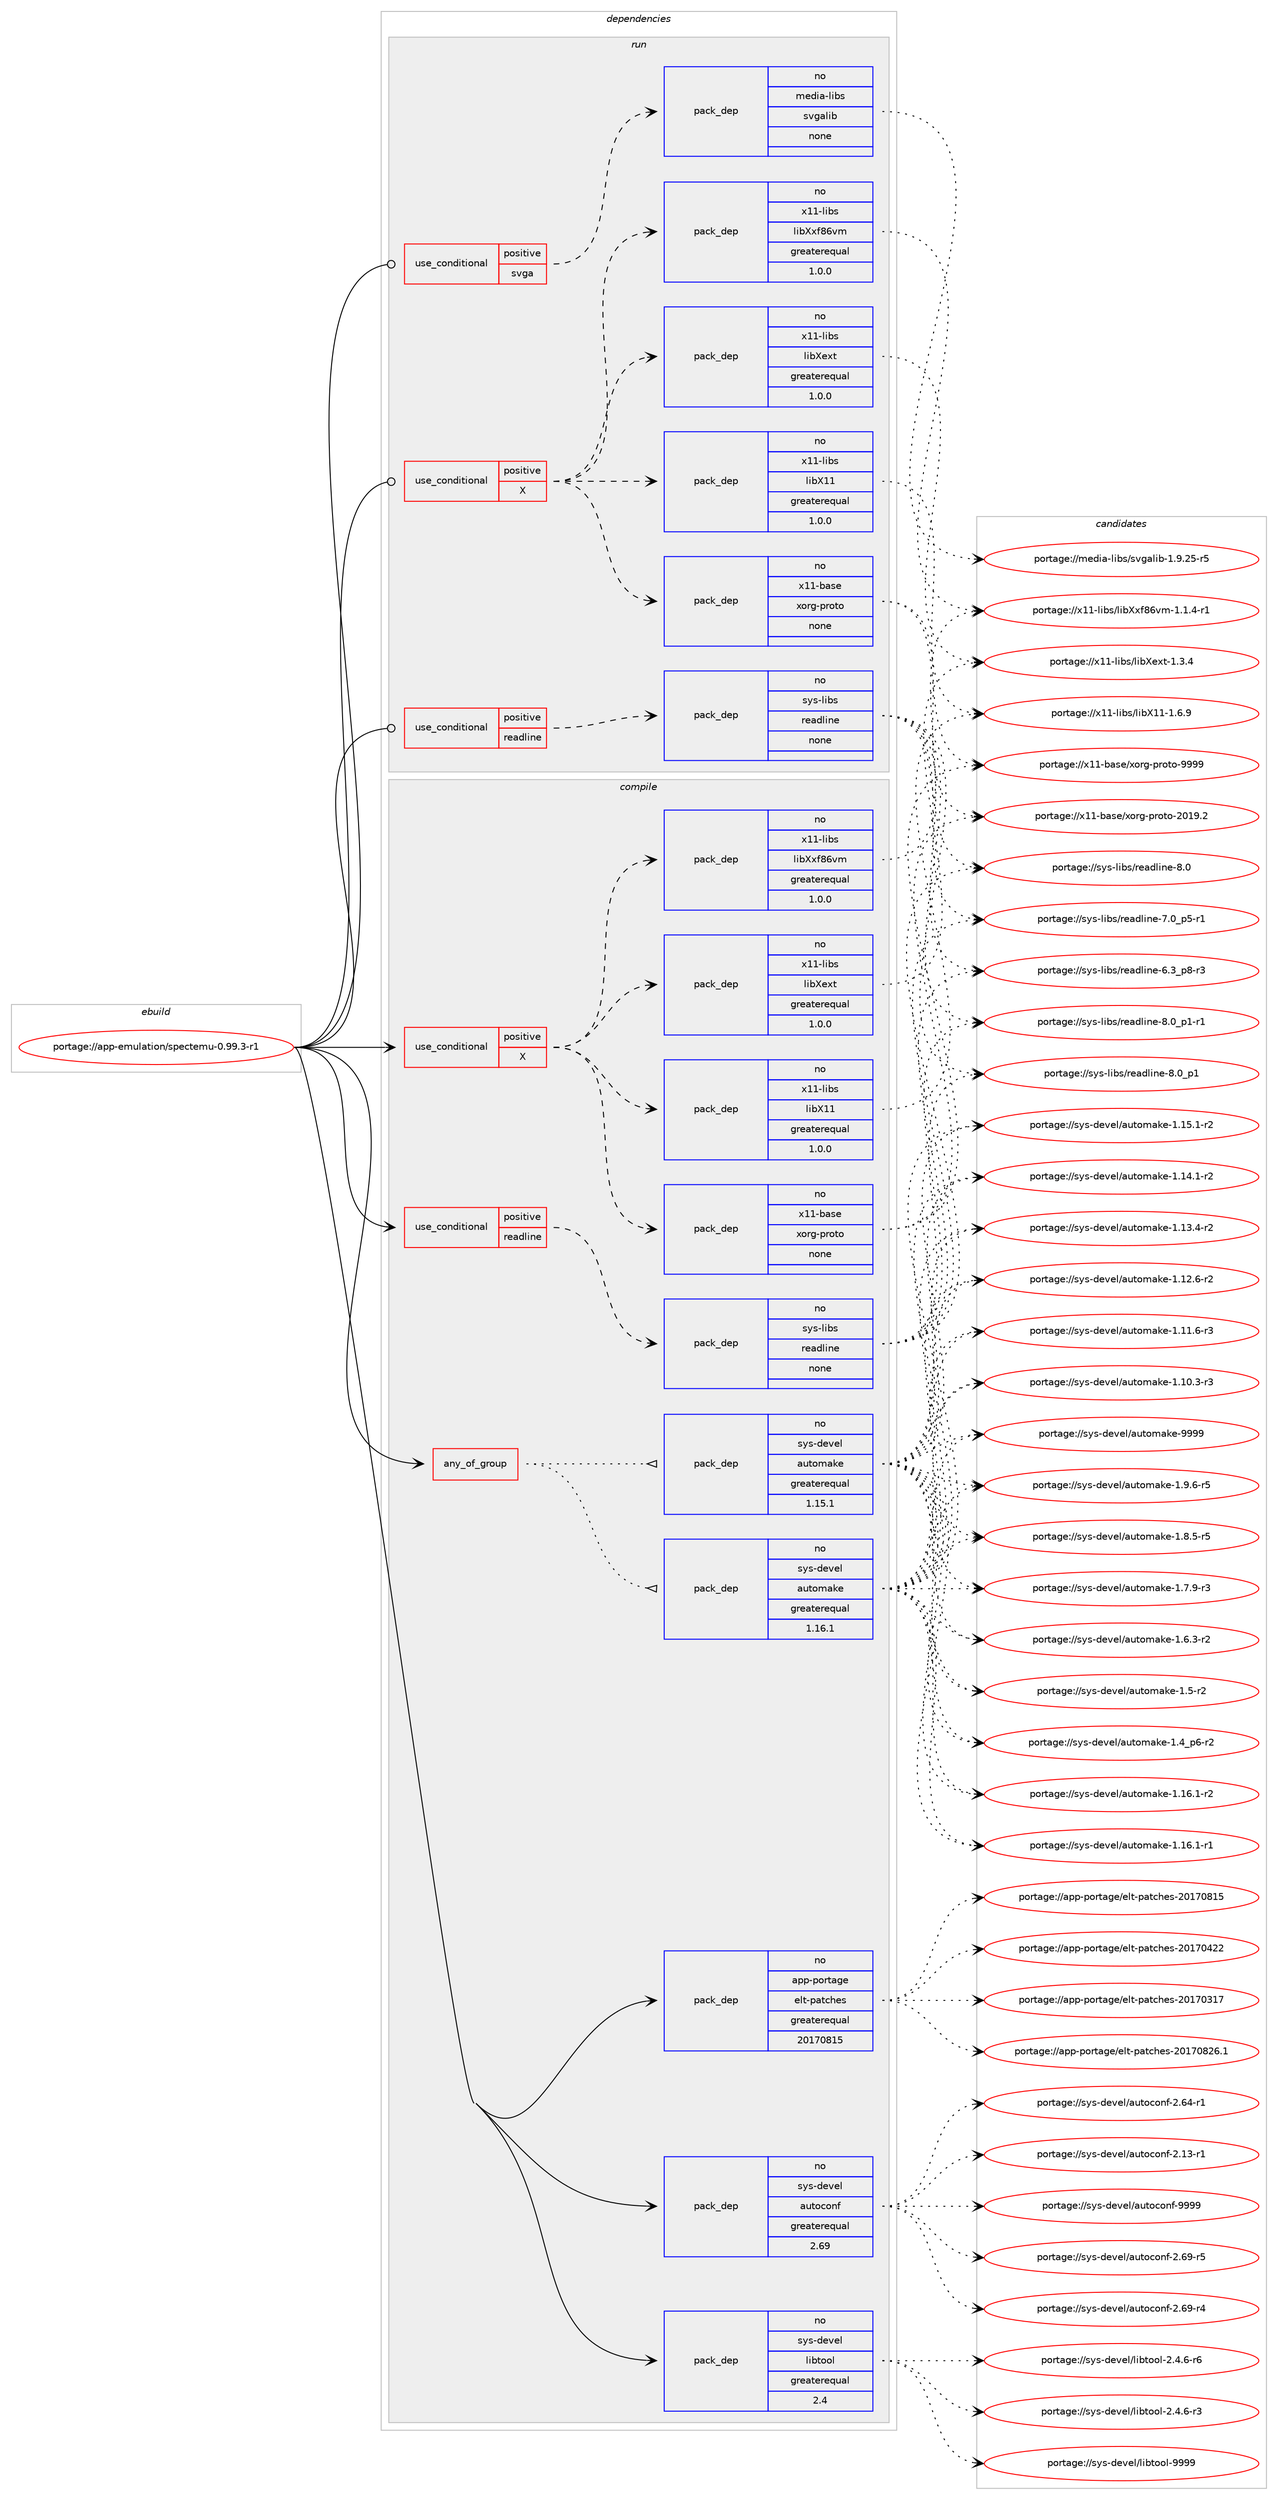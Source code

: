 digraph prolog {

# *************
# Graph options
# *************

newrank=true;
concentrate=true;
compound=true;
graph [rankdir=LR,fontname=Helvetica,fontsize=10,ranksep=1.5];#, ranksep=2.5, nodesep=0.2];
edge  [arrowhead=vee];
node  [fontname=Helvetica,fontsize=10];

# **********
# The ebuild
# **********

subgraph cluster_leftcol {
color=gray;
rank=same;
label=<<i>ebuild</i>>;
id [label="portage://app-emulation/spectemu-0.99.3-r1", color=red, width=4, href="../app-emulation/spectemu-0.99.3-r1.svg"];
}

# ****************
# The dependencies
# ****************

subgraph cluster_midcol {
color=gray;
label=<<i>dependencies</i>>;
subgraph cluster_compile {
fillcolor="#eeeeee";
style=filled;
label=<<i>compile</i>>;
subgraph any8068 {
dependency625928 [label=<<TABLE BORDER="0" CELLBORDER="1" CELLSPACING="0" CELLPADDING="4"><TR><TD CELLPADDING="10">any_of_group</TD></TR></TABLE>>, shape=none, color=red];subgraph pack470429 {
dependency625929 [label=<<TABLE BORDER="0" CELLBORDER="1" CELLSPACING="0" CELLPADDING="4" WIDTH="220"><TR><TD ROWSPAN="6" CELLPADDING="30">pack_dep</TD></TR><TR><TD WIDTH="110">no</TD></TR><TR><TD>sys-devel</TD></TR><TR><TD>automake</TD></TR><TR><TD>greaterequal</TD></TR><TR><TD>1.16.1</TD></TR></TABLE>>, shape=none, color=blue];
}
dependency625928:e -> dependency625929:w [weight=20,style="dotted",arrowhead="oinv"];
subgraph pack470430 {
dependency625930 [label=<<TABLE BORDER="0" CELLBORDER="1" CELLSPACING="0" CELLPADDING="4" WIDTH="220"><TR><TD ROWSPAN="6" CELLPADDING="30">pack_dep</TD></TR><TR><TD WIDTH="110">no</TD></TR><TR><TD>sys-devel</TD></TR><TR><TD>automake</TD></TR><TR><TD>greaterequal</TD></TR><TR><TD>1.15.1</TD></TR></TABLE>>, shape=none, color=blue];
}
dependency625928:e -> dependency625930:w [weight=20,style="dotted",arrowhead="oinv"];
}
id:e -> dependency625928:w [weight=20,style="solid",arrowhead="vee"];
subgraph cond147144 {
dependency625931 [label=<<TABLE BORDER="0" CELLBORDER="1" CELLSPACING="0" CELLPADDING="4"><TR><TD ROWSPAN="3" CELLPADDING="10">use_conditional</TD></TR><TR><TD>positive</TD></TR><TR><TD>X</TD></TR></TABLE>>, shape=none, color=red];
subgraph pack470431 {
dependency625932 [label=<<TABLE BORDER="0" CELLBORDER="1" CELLSPACING="0" CELLPADDING="4" WIDTH="220"><TR><TD ROWSPAN="6" CELLPADDING="30">pack_dep</TD></TR><TR><TD WIDTH="110">no</TD></TR><TR><TD>x11-base</TD></TR><TR><TD>xorg-proto</TD></TR><TR><TD>none</TD></TR><TR><TD></TD></TR></TABLE>>, shape=none, color=blue];
}
dependency625931:e -> dependency625932:w [weight=20,style="dashed",arrowhead="vee"];
subgraph pack470432 {
dependency625933 [label=<<TABLE BORDER="0" CELLBORDER="1" CELLSPACING="0" CELLPADDING="4" WIDTH="220"><TR><TD ROWSPAN="6" CELLPADDING="30">pack_dep</TD></TR><TR><TD WIDTH="110">no</TD></TR><TR><TD>x11-libs</TD></TR><TR><TD>libX11</TD></TR><TR><TD>greaterequal</TD></TR><TR><TD>1.0.0</TD></TR></TABLE>>, shape=none, color=blue];
}
dependency625931:e -> dependency625933:w [weight=20,style="dashed",arrowhead="vee"];
subgraph pack470433 {
dependency625934 [label=<<TABLE BORDER="0" CELLBORDER="1" CELLSPACING="0" CELLPADDING="4" WIDTH="220"><TR><TD ROWSPAN="6" CELLPADDING="30">pack_dep</TD></TR><TR><TD WIDTH="110">no</TD></TR><TR><TD>x11-libs</TD></TR><TR><TD>libXext</TD></TR><TR><TD>greaterequal</TD></TR><TR><TD>1.0.0</TD></TR></TABLE>>, shape=none, color=blue];
}
dependency625931:e -> dependency625934:w [weight=20,style="dashed",arrowhead="vee"];
subgraph pack470434 {
dependency625935 [label=<<TABLE BORDER="0" CELLBORDER="1" CELLSPACING="0" CELLPADDING="4" WIDTH="220"><TR><TD ROWSPAN="6" CELLPADDING="30">pack_dep</TD></TR><TR><TD WIDTH="110">no</TD></TR><TR><TD>x11-libs</TD></TR><TR><TD>libXxf86vm</TD></TR><TR><TD>greaterequal</TD></TR><TR><TD>1.0.0</TD></TR></TABLE>>, shape=none, color=blue];
}
dependency625931:e -> dependency625935:w [weight=20,style="dashed",arrowhead="vee"];
}
id:e -> dependency625931:w [weight=20,style="solid",arrowhead="vee"];
subgraph cond147145 {
dependency625936 [label=<<TABLE BORDER="0" CELLBORDER="1" CELLSPACING="0" CELLPADDING="4"><TR><TD ROWSPAN="3" CELLPADDING="10">use_conditional</TD></TR><TR><TD>positive</TD></TR><TR><TD>readline</TD></TR></TABLE>>, shape=none, color=red];
subgraph pack470435 {
dependency625937 [label=<<TABLE BORDER="0" CELLBORDER="1" CELLSPACING="0" CELLPADDING="4" WIDTH="220"><TR><TD ROWSPAN="6" CELLPADDING="30">pack_dep</TD></TR><TR><TD WIDTH="110">no</TD></TR><TR><TD>sys-libs</TD></TR><TR><TD>readline</TD></TR><TR><TD>none</TD></TR><TR><TD></TD></TR></TABLE>>, shape=none, color=blue];
}
dependency625936:e -> dependency625937:w [weight=20,style="dashed",arrowhead="vee"];
}
id:e -> dependency625936:w [weight=20,style="solid",arrowhead="vee"];
subgraph pack470436 {
dependency625938 [label=<<TABLE BORDER="0" CELLBORDER="1" CELLSPACING="0" CELLPADDING="4" WIDTH="220"><TR><TD ROWSPAN="6" CELLPADDING="30">pack_dep</TD></TR><TR><TD WIDTH="110">no</TD></TR><TR><TD>app-portage</TD></TR><TR><TD>elt-patches</TD></TR><TR><TD>greaterequal</TD></TR><TR><TD>20170815</TD></TR></TABLE>>, shape=none, color=blue];
}
id:e -> dependency625938:w [weight=20,style="solid",arrowhead="vee"];
subgraph pack470437 {
dependency625939 [label=<<TABLE BORDER="0" CELLBORDER="1" CELLSPACING="0" CELLPADDING="4" WIDTH="220"><TR><TD ROWSPAN="6" CELLPADDING="30">pack_dep</TD></TR><TR><TD WIDTH="110">no</TD></TR><TR><TD>sys-devel</TD></TR><TR><TD>autoconf</TD></TR><TR><TD>greaterequal</TD></TR><TR><TD>2.69</TD></TR></TABLE>>, shape=none, color=blue];
}
id:e -> dependency625939:w [weight=20,style="solid",arrowhead="vee"];
subgraph pack470438 {
dependency625940 [label=<<TABLE BORDER="0" CELLBORDER="1" CELLSPACING="0" CELLPADDING="4" WIDTH="220"><TR><TD ROWSPAN="6" CELLPADDING="30">pack_dep</TD></TR><TR><TD WIDTH="110">no</TD></TR><TR><TD>sys-devel</TD></TR><TR><TD>libtool</TD></TR><TR><TD>greaterequal</TD></TR><TR><TD>2.4</TD></TR></TABLE>>, shape=none, color=blue];
}
id:e -> dependency625940:w [weight=20,style="solid",arrowhead="vee"];
}
subgraph cluster_compileandrun {
fillcolor="#eeeeee";
style=filled;
label=<<i>compile and run</i>>;
}
subgraph cluster_run {
fillcolor="#eeeeee";
style=filled;
label=<<i>run</i>>;
subgraph cond147146 {
dependency625941 [label=<<TABLE BORDER="0" CELLBORDER="1" CELLSPACING="0" CELLPADDING="4"><TR><TD ROWSPAN="3" CELLPADDING="10">use_conditional</TD></TR><TR><TD>positive</TD></TR><TR><TD>X</TD></TR></TABLE>>, shape=none, color=red];
subgraph pack470439 {
dependency625942 [label=<<TABLE BORDER="0" CELLBORDER="1" CELLSPACING="0" CELLPADDING="4" WIDTH="220"><TR><TD ROWSPAN="6" CELLPADDING="30">pack_dep</TD></TR><TR><TD WIDTH="110">no</TD></TR><TR><TD>x11-base</TD></TR><TR><TD>xorg-proto</TD></TR><TR><TD>none</TD></TR><TR><TD></TD></TR></TABLE>>, shape=none, color=blue];
}
dependency625941:e -> dependency625942:w [weight=20,style="dashed",arrowhead="vee"];
subgraph pack470440 {
dependency625943 [label=<<TABLE BORDER="0" CELLBORDER="1" CELLSPACING="0" CELLPADDING="4" WIDTH="220"><TR><TD ROWSPAN="6" CELLPADDING="30">pack_dep</TD></TR><TR><TD WIDTH="110">no</TD></TR><TR><TD>x11-libs</TD></TR><TR><TD>libX11</TD></TR><TR><TD>greaterequal</TD></TR><TR><TD>1.0.0</TD></TR></TABLE>>, shape=none, color=blue];
}
dependency625941:e -> dependency625943:w [weight=20,style="dashed",arrowhead="vee"];
subgraph pack470441 {
dependency625944 [label=<<TABLE BORDER="0" CELLBORDER="1" CELLSPACING="0" CELLPADDING="4" WIDTH="220"><TR><TD ROWSPAN="6" CELLPADDING="30">pack_dep</TD></TR><TR><TD WIDTH="110">no</TD></TR><TR><TD>x11-libs</TD></TR><TR><TD>libXext</TD></TR><TR><TD>greaterequal</TD></TR><TR><TD>1.0.0</TD></TR></TABLE>>, shape=none, color=blue];
}
dependency625941:e -> dependency625944:w [weight=20,style="dashed",arrowhead="vee"];
subgraph pack470442 {
dependency625945 [label=<<TABLE BORDER="0" CELLBORDER="1" CELLSPACING="0" CELLPADDING="4" WIDTH="220"><TR><TD ROWSPAN="6" CELLPADDING="30">pack_dep</TD></TR><TR><TD WIDTH="110">no</TD></TR><TR><TD>x11-libs</TD></TR><TR><TD>libXxf86vm</TD></TR><TR><TD>greaterequal</TD></TR><TR><TD>1.0.0</TD></TR></TABLE>>, shape=none, color=blue];
}
dependency625941:e -> dependency625945:w [weight=20,style="dashed",arrowhead="vee"];
}
id:e -> dependency625941:w [weight=20,style="solid",arrowhead="odot"];
subgraph cond147147 {
dependency625946 [label=<<TABLE BORDER="0" CELLBORDER="1" CELLSPACING="0" CELLPADDING="4"><TR><TD ROWSPAN="3" CELLPADDING="10">use_conditional</TD></TR><TR><TD>positive</TD></TR><TR><TD>readline</TD></TR></TABLE>>, shape=none, color=red];
subgraph pack470443 {
dependency625947 [label=<<TABLE BORDER="0" CELLBORDER="1" CELLSPACING="0" CELLPADDING="4" WIDTH="220"><TR><TD ROWSPAN="6" CELLPADDING="30">pack_dep</TD></TR><TR><TD WIDTH="110">no</TD></TR><TR><TD>sys-libs</TD></TR><TR><TD>readline</TD></TR><TR><TD>none</TD></TR><TR><TD></TD></TR></TABLE>>, shape=none, color=blue];
}
dependency625946:e -> dependency625947:w [weight=20,style="dashed",arrowhead="vee"];
}
id:e -> dependency625946:w [weight=20,style="solid",arrowhead="odot"];
subgraph cond147148 {
dependency625948 [label=<<TABLE BORDER="0" CELLBORDER="1" CELLSPACING="0" CELLPADDING="4"><TR><TD ROWSPAN="3" CELLPADDING="10">use_conditional</TD></TR><TR><TD>positive</TD></TR><TR><TD>svga</TD></TR></TABLE>>, shape=none, color=red];
subgraph pack470444 {
dependency625949 [label=<<TABLE BORDER="0" CELLBORDER="1" CELLSPACING="0" CELLPADDING="4" WIDTH="220"><TR><TD ROWSPAN="6" CELLPADDING="30">pack_dep</TD></TR><TR><TD WIDTH="110">no</TD></TR><TR><TD>media-libs</TD></TR><TR><TD>svgalib</TD></TR><TR><TD>none</TD></TR><TR><TD></TD></TR></TABLE>>, shape=none, color=blue];
}
dependency625948:e -> dependency625949:w [weight=20,style="dashed",arrowhead="vee"];
}
id:e -> dependency625948:w [weight=20,style="solid",arrowhead="odot"];
}
}

# **************
# The candidates
# **************

subgraph cluster_choices {
rank=same;
color=gray;
label=<<i>candidates</i>>;

subgraph choice470429 {
color=black;
nodesep=1;
choice115121115451001011181011084797117116111109971071014557575757 [label="portage://sys-devel/automake-9999", color=red, width=4,href="../sys-devel/automake-9999.svg"];
choice115121115451001011181011084797117116111109971071014549465746544511453 [label="portage://sys-devel/automake-1.9.6-r5", color=red, width=4,href="../sys-devel/automake-1.9.6-r5.svg"];
choice115121115451001011181011084797117116111109971071014549465646534511453 [label="portage://sys-devel/automake-1.8.5-r5", color=red, width=4,href="../sys-devel/automake-1.8.5-r5.svg"];
choice115121115451001011181011084797117116111109971071014549465546574511451 [label="portage://sys-devel/automake-1.7.9-r3", color=red, width=4,href="../sys-devel/automake-1.7.9-r3.svg"];
choice115121115451001011181011084797117116111109971071014549465446514511450 [label="portage://sys-devel/automake-1.6.3-r2", color=red, width=4,href="../sys-devel/automake-1.6.3-r2.svg"];
choice11512111545100101118101108479711711611110997107101454946534511450 [label="portage://sys-devel/automake-1.5-r2", color=red, width=4,href="../sys-devel/automake-1.5-r2.svg"];
choice115121115451001011181011084797117116111109971071014549465295112544511450 [label="portage://sys-devel/automake-1.4_p6-r2", color=red, width=4,href="../sys-devel/automake-1.4_p6-r2.svg"];
choice11512111545100101118101108479711711611110997107101454946495446494511450 [label="portage://sys-devel/automake-1.16.1-r2", color=red, width=4,href="../sys-devel/automake-1.16.1-r2.svg"];
choice11512111545100101118101108479711711611110997107101454946495446494511449 [label="portage://sys-devel/automake-1.16.1-r1", color=red, width=4,href="../sys-devel/automake-1.16.1-r1.svg"];
choice11512111545100101118101108479711711611110997107101454946495346494511450 [label="portage://sys-devel/automake-1.15.1-r2", color=red, width=4,href="../sys-devel/automake-1.15.1-r2.svg"];
choice11512111545100101118101108479711711611110997107101454946495246494511450 [label="portage://sys-devel/automake-1.14.1-r2", color=red, width=4,href="../sys-devel/automake-1.14.1-r2.svg"];
choice11512111545100101118101108479711711611110997107101454946495146524511450 [label="portage://sys-devel/automake-1.13.4-r2", color=red, width=4,href="../sys-devel/automake-1.13.4-r2.svg"];
choice11512111545100101118101108479711711611110997107101454946495046544511450 [label="portage://sys-devel/automake-1.12.6-r2", color=red, width=4,href="../sys-devel/automake-1.12.6-r2.svg"];
choice11512111545100101118101108479711711611110997107101454946494946544511451 [label="portage://sys-devel/automake-1.11.6-r3", color=red, width=4,href="../sys-devel/automake-1.11.6-r3.svg"];
choice11512111545100101118101108479711711611110997107101454946494846514511451 [label="portage://sys-devel/automake-1.10.3-r3", color=red, width=4,href="../sys-devel/automake-1.10.3-r3.svg"];
dependency625929:e -> choice115121115451001011181011084797117116111109971071014557575757:w [style=dotted,weight="100"];
dependency625929:e -> choice115121115451001011181011084797117116111109971071014549465746544511453:w [style=dotted,weight="100"];
dependency625929:e -> choice115121115451001011181011084797117116111109971071014549465646534511453:w [style=dotted,weight="100"];
dependency625929:e -> choice115121115451001011181011084797117116111109971071014549465546574511451:w [style=dotted,weight="100"];
dependency625929:e -> choice115121115451001011181011084797117116111109971071014549465446514511450:w [style=dotted,weight="100"];
dependency625929:e -> choice11512111545100101118101108479711711611110997107101454946534511450:w [style=dotted,weight="100"];
dependency625929:e -> choice115121115451001011181011084797117116111109971071014549465295112544511450:w [style=dotted,weight="100"];
dependency625929:e -> choice11512111545100101118101108479711711611110997107101454946495446494511450:w [style=dotted,weight="100"];
dependency625929:e -> choice11512111545100101118101108479711711611110997107101454946495446494511449:w [style=dotted,weight="100"];
dependency625929:e -> choice11512111545100101118101108479711711611110997107101454946495346494511450:w [style=dotted,weight="100"];
dependency625929:e -> choice11512111545100101118101108479711711611110997107101454946495246494511450:w [style=dotted,weight="100"];
dependency625929:e -> choice11512111545100101118101108479711711611110997107101454946495146524511450:w [style=dotted,weight="100"];
dependency625929:e -> choice11512111545100101118101108479711711611110997107101454946495046544511450:w [style=dotted,weight="100"];
dependency625929:e -> choice11512111545100101118101108479711711611110997107101454946494946544511451:w [style=dotted,weight="100"];
dependency625929:e -> choice11512111545100101118101108479711711611110997107101454946494846514511451:w [style=dotted,weight="100"];
}
subgraph choice470430 {
color=black;
nodesep=1;
choice115121115451001011181011084797117116111109971071014557575757 [label="portage://sys-devel/automake-9999", color=red, width=4,href="../sys-devel/automake-9999.svg"];
choice115121115451001011181011084797117116111109971071014549465746544511453 [label="portage://sys-devel/automake-1.9.6-r5", color=red, width=4,href="../sys-devel/automake-1.9.6-r5.svg"];
choice115121115451001011181011084797117116111109971071014549465646534511453 [label="portage://sys-devel/automake-1.8.5-r5", color=red, width=4,href="../sys-devel/automake-1.8.5-r5.svg"];
choice115121115451001011181011084797117116111109971071014549465546574511451 [label="portage://sys-devel/automake-1.7.9-r3", color=red, width=4,href="../sys-devel/automake-1.7.9-r3.svg"];
choice115121115451001011181011084797117116111109971071014549465446514511450 [label="portage://sys-devel/automake-1.6.3-r2", color=red, width=4,href="../sys-devel/automake-1.6.3-r2.svg"];
choice11512111545100101118101108479711711611110997107101454946534511450 [label="portage://sys-devel/automake-1.5-r2", color=red, width=4,href="../sys-devel/automake-1.5-r2.svg"];
choice115121115451001011181011084797117116111109971071014549465295112544511450 [label="portage://sys-devel/automake-1.4_p6-r2", color=red, width=4,href="../sys-devel/automake-1.4_p6-r2.svg"];
choice11512111545100101118101108479711711611110997107101454946495446494511450 [label="portage://sys-devel/automake-1.16.1-r2", color=red, width=4,href="../sys-devel/automake-1.16.1-r2.svg"];
choice11512111545100101118101108479711711611110997107101454946495446494511449 [label="portage://sys-devel/automake-1.16.1-r1", color=red, width=4,href="../sys-devel/automake-1.16.1-r1.svg"];
choice11512111545100101118101108479711711611110997107101454946495346494511450 [label="portage://sys-devel/automake-1.15.1-r2", color=red, width=4,href="../sys-devel/automake-1.15.1-r2.svg"];
choice11512111545100101118101108479711711611110997107101454946495246494511450 [label="portage://sys-devel/automake-1.14.1-r2", color=red, width=4,href="../sys-devel/automake-1.14.1-r2.svg"];
choice11512111545100101118101108479711711611110997107101454946495146524511450 [label="portage://sys-devel/automake-1.13.4-r2", color=red, width=4,href="../sys-devel/automake-1.13.4-r2.svg"];
choice11512111545100101118101108479711711611110997107101454946495046544511450 [label="portage://sys-devel/automake-1.12.6-r2", color=red, width=4,href="../sys-devel/automake-1.12.6-r2.svg"];
choice11512111545100101118101108479711711611110997107101454946494946544511451 [label="portage://sys-devel/automake-1.11.6-r3", color=red, width=4,href="../sys-devel/automake-1.11.6-r3.svg"];
choice11512111545100101118101108479711711611110997107101454946494846514511451 [label="portage://sys-devel/automake-1.10.3-r3", color=red, width=4,href="../sys-devel/automake-1.10.3-r3.svg"];
dependency625930:e -> choice115121115451001011181011084797117116111109971071014557575757:w [style=dotted,weight="100"];
dependency625930:e -> choice115121115451001011181011084797117116111109971071014549465746544511453:w [style=dotted,weight="100"];
dependency625930:e -> choice115121115451001011181011084797117116111109971071014549465646534511453:w [style=dotted,weight="100"];
dependency625930:e -> choice115121115451001011181011084797117116111109971071014549465546574511451:w [style=dotted,weight="100"];
dependency625930:e -> choice115121115451001011181011084797117116111109971071014549465446514511450:w [style=dotted,weight="100"];
dependency625930:e -> choice11512111545100101118101108479711711611110997107101454946534511450:w [style=dotted,weight="100"];
dependency625930:e -> choice115121115451001011181011084797117116111109971071014549465295112544511450:w [style=dotted,weight="100"];
dependency625930:e -> choice11512111545100101118101108479711711611110997107101454946495446494511450:w [style=dotted,weight="100"];
dependency625930:e -> choice11512111545100101118101108479711711611110997107101454946495446494511449:w [style=dotted,weight="100"];
dependency625930:e -> choice11512111545100101118101108479711711611110997107101454946495346494511450:w [style=dotted,weight="100"];
dependency625930:e -> choice11512111545100101118101108479711711611110997107101454946495246494511450:w [style=dotted,weight="100"];
dependency625930:e -> choice11512111545100101118101108479711711611110997107101454946495146524511450:w [style=dotted,weight="100"];
dependency625930:e -> choice11512111545100101118101108479711711611110997107101454946495046544511450:w [style=dotted,weight="100"];
dependency625930:e -> choice11512111545100101118101108479711711611110997107101454946494946544511451:w [style=dotted,weight="100"];
dependency625930:e -> choice11512111545100101118101108479711711611110997107101454946494846514511451:w [style=dotted,weight="100"];
}
subgraph choice470431 {
color=black;
nodesep=1;
choice120494945989711510147120111114103451121141111161114557575757 [label="portage://x11-base/xorg-proto-9999", color=red, width=4,href="../x11-base/xorg-proto-9999.svg"];
choice1204949459897115101471201111141034511211411111611145504849574650 [label="portage://x11-base/xorg-proto-2019.2", color=red, width=4,href="../x11-base/xorg-proto-2019.2.svg"];
dependency625932:e -> choice120494945989711510147120111114103451121141111161114557575757:w [style=dotted,weight="100"];
dependency625932:e -> choice1204949459897115101471201111141034511211411111611145504849574650:w [style=dotted,weight="100"];
}
subgraph choice470432 {
color=black;
nodesep=1;
choice120494945108105981154710810598884949454946544657 [label="portage://x11-libs/libX11-1.6.9", color=red, width=4,href="../x11-libs/libX11-1.6.9.svg"];
dependency625933:e -> choice120494945108105981154710810598884949454946544657:w [style=dotted,weight="100"];
}
subgraph choice470433 {
color=black;
nodesep=1;
choice12049494510810598115471081059888101120116454946514652 [label="portage://x11-libs/libXext-1.3.4", color=red, width=4,href="../x11-libs/libXext-1.3.4.svg"];
dependency625934:e -> choice12049494510810598115471081059888101120116454946514652:w [style=dotted,weight="100"];
}
subgraph choice470434 {
color=black;
nodesep=1;
choice1204949451081059811547108105988812010256541181094549464946524511449 [label="portage://x11-libs/libXxf86vm-1.1.4-r1", color=red, width=4,href="../x11-libs/libXxf86vm-1.1.4-r1.svg"];
dependency625935:e -> choice1204949451081059811547108105988812010256541181094549464946524511449:w [style=dotted,weight="100"];
}
subgraph choice470435 {
color=black;
nodesep=1;
choice115121115451081059811547114101971001081051101014556464895112494511449 [label="portage://sys-libs/readline-8.0_p1-r1", color=red, width=4,href="../sys-libs/readline-8.0_p1-r1.svg"];
choice11512111545108105981154711410197100108105110101455646489511249 [label="portage://sys-libs/readline-8.0_p1", color=red, width=4,href="../sys-libs/readline-8.0_p1.svg"];
choice1151211154510810598115471141019710010810511010145564648 [label="portage://sys-libs/readline-8.0", color=red, width=4,href="../sys-libs/readline-8.0.svg"];
choice115121115451081059811547114101971001081051101014555464895112534511449 [label="portage://sys-libs/readline-7.0_p5-r1", color=red, width=4,href="../sys-libs/readline-7.0_p5-r1.svg"];
choice115121115451081059811547114101971001081051101014554465195112564511451 [label="portage://sys-libs/readline-6.3_p8-r3", color=red, width=4,href="../sys-libs/readline-6.3_p8-r3.svg"];
dependency625937:e -> choice115121115451081059811547114101971001081051101014556464895112494511449:w [style=dotted,weight="100"];
dependency625937:e -> choice11512111545108105981154711410197100108105110101455646489511249:w [style=dotted,weight="100"];
dependency625937:e -> choice1151211154510810598115471141019710010810511010145564648:w [style=dotted,weight="100"];
dependency625937:e -> choice115121115451081059811547114101971001081051101014555464895112534511449:w [style=dotted,weight="100"];
dependency625937:e -> choice115121115451081059811547114101971001081051101014554465195112564511451:w [style=dotted,weight="100"];
}
subgraph choice470436 {
color=black;
nodesep=1;
choice971121124511211111411697103101471011081164511297116991041011154550484955485650544649 [label="portage://app-portage/elt-patches-20170826.1", color=red, width=4,href="../app-portage/elt-patches-20170826.1.svg"];
choice97112112451121111141169710310147101108116451129711699104101115455048495548564953 [label="portage://app-portage/elt-patches-20170815", color=red, width=4,href="../app-portage/elt-patches-20170815.svg"];
choice97112112451121111141169710310147101108116451129711699104101115455048495548525050 [label="portage://app-portage/elt-patches-20170422", color=red, width=4,href="../app-portage/elt-patches-20170422.svg"];
choice97112112451121111141169710310147101108116451129711699104101115455048495548514955 [label="portage://app-portage/elt-patches-20170317", color=red, width=4,href="../app-portage/elt-patches-20170317.svg"];
dependency625938:e -> choice971121124511211111411697103101471011081164511297116991041011154550484955485650544649:w [style=dotted,weight="100"];
dependency625938:e -> choice97112112451121111141169710310147101108116451129711699104101115455048495548564953:w [style=dotted,weight="100"];
dependency625938:e -> choice97112112451121111141169710310147101108116451129711699104101115455048495548525050:w [style=dotted,weight="100"];
dependency625938:e -> choice97112112451121111141169710310147101108116451129711699104101115455048495548514955:w [style=dotted,weight="100"];
}
subgraph choice470437 {
color=black;
nodesep=1;
choice115121115451001011181011084797117116111991111101024557575757 [label="portage://sys-devel/autoconf-9999", color=red, width=4,href="../sys-devel/autoconf-9999.svg"];
choice1151211154510010111810110847971171161119911111010245504654574511453 [label="portage://sys-devel/autoconf-2.69-r5", color=red, width=4,href="../sys-devel/autoconf-2.69-r5.svg"];
choice1151211154510010111810110847971171161119911111010245504654574511452 [label="portage://sys-devel/autoconf-2.69-r4", color=red, width=4,href="../sys-devel/autoconf-2.69-r4.svg"];
choice1151211154510010111810110847971171161119911111010245504654524511449 [label="portage://sys-devel/autoconf-2.64-r1", color=red, width=4,href="../sys-devel/autoconf-2.64-r1.svg"];
choice1151211154510010111810110847971171161119911111010245504649514511449 [label="portage://sys-devel/autoconf-2.13-r1", color=red, width=4,href="../sys-devel/autoconf-2.13-r1.svg"];
dependency625939:e -> choice115121115451001011181011084797117116111991111101024557575757:w [style=dotted,weight="100"];
dependency625939:e -> choice1151211154510010111810110847971171161119911111010245504654574511453:w [style=dotted,weight="100"];
dependency625939:e -> choice1151211154510010111810110847971171161119911111010245504654574511452:w [style=dotted,weight="100"];
dependency625939:e -> choice1151211154510010111810110847971171161119911111010245504654524511449:w [style=dotted,weight="100"];
dependency625939:e -> choice1151211154510010111810110847971171161119911111010245504649514511449:w [style=dotted,weight="100"];
}
subgraph choice470438 {
color=black;
nodesep=1;
choice1151211154510010111810110847108105981161111111084557575757 [label="portage://sys-devel/libtool-9999", color=red, width=4,href="../sys-devel/libtool-9999.svg"];
choice1151211154510010111810110847108105981161111111084550465246544511454 [label="portage://sys-devel/libtool-2.4.6-r6", color=red, width=4,href="../sys-devel/libtool-2.4.6-r6.svg"];
choice1151211154510010111810110847108105981161111111084550465246544511451 [label="portage://sys-devel/libtool-2.4.6-r3", color=red, width=4,href="../sys-devel/libtool-2.4.6-r3.svg"];
dependency625940:e -> choice1151211154510010111810110847108105981161111111084557575757:w [style=dotted,weight="100"];
dependency625940:e -> choice1151211154510010111810110847108105981161111111084550465246544511454:w [style=dotted,weight="100"];
dependency625940:e -> choice1151211154510010111810110847108105981161111111084550465246544511451:w [style=dotted,weight="100"];
}
subgraph choice470439 {
color=black;
nodesep=1;
choice120494945989711510147120111114103451121141111161114557575757 [label="portage://x11-base/xorg-proto-9999", color=red, width=4,href="../x11-base/xorg-proto-9999.svg"];
choice1204949459897115101471201111141034511211411111611145504849574650 [label="portage://x11-base/xorg-proto-2019.2", color=red, width=4,href="../x11-base/xorg-proto-2019.2.svg"];
dependency625942:e -> choice120494945989711510147120111114103451121141111161114557575757:w [style=dotted,weight="100"];
dependency625942:e -> choice1204949459897115101471201111141034511211411111611145504849574650:w [style=dotted,weight="100"];
}
subgraph choice470440 {
color=black;
nodesep=1;
choice120494945108105981154710810598884949454946544657 [label="portage://x11-libs/libX11-1.6.9", color=red, width=4,href="../x11-libs/libX11-1.6.9.svg"];
dependency625943:e -> choice120494945108105981154710810598884949454946544657:w [style=dotted,weight="100"];
}
subgraph choice470441 {
color=black;
nodesep=1;
choice12049494510810598115471081059888101120116454946514652 [label="portage://x11-libs/libXext-1.3.4", color=red, width=4,href="../x11-libs/libXext-1.3.4.svg"];
dependency625944:e -> choice12049494510810598115471081059888101120116454946514652:w [style=dotted,weight="100"];
}
subgraph choice470442 {
color=black;
nodesep=1;
choice1204949451081059811547108105988812010256541181094549464946524511449 [label="portage://x11-libs/libXxf86vm-1.1.4-r1", color=red, width=4,href="../x11-libs/libXxf86vm-1.1.4-r1.svg"];
dependency625945:e -> choice1204949451081059811547108105988812010256541181094549464946524511449:w [style=dotted,weight="100"];
}
subgraph choice470443 {
color=black;
nodesep=1;
choice115121115451081059811547114101971001081051101014556464895112494511449 [label="portage://sys-libs/readline-8.0_p1-r1", color=red, width=4,href="../sys-libs/readline-8.0_p1-r1.svg"];
choice11512111545108105981154711410197100108105110101455646489511249 [label="portage://sys-libs/readline-8.0_p1", color=red, width=4,href="../sys-libs/readline-8.0_p1.svg"];
choice1151211154510810598115471141019710010810511010145564648 [label="portage://sys-libs/readline-8.0", color=red, width=4,href="../sys-libs/readline-8.0.svg"];
choice115121115451081059811547114101971001081051101014555464895112534511449 [label="portage://sys-libs/readline-7.0_p5-r1", color=red, width=4,href="../sys-libs/readline-7.0_p5-r1.svg"];
choice115121115451081059811547114101971001081051101014554465195112564511451 [label="portage://sys-libs/readline-6.3_p8-r3", color=red, width=4,href="../sys-libs/readline-6.3_p8-r3.svg"];
dependency625947:e -> choice115121115451081059811547114101971001081051101014556464895112494511449:w [style=dotted,weight="100"];
dependency625947:e -> choice11512111545108105981154711410197100108105110101455646489511249:w [style=dotted,weight="100"];
dependency625947:e -> choice1151211154510810598115471141019710010810511010145564648:w [style=dotted,weight="100"];
dependency625947:e -> choice115121115451081059811547114101971001081051101014555464895112534511449:w [style=dotted,weight="100"];
dependency625947:e -> choice115121115451081059811547114101971001081051101014554465195112564511451:w [style=dotted,weight="100"];
}
subgraph choice470444 {
color=black;
nodesep=1;
choice109101100105974510810598115471151181039710810598454946574650534511453 [label="portage://media-libs/svgalib-1.9.25-r5", color=red, width=4,href="../media-libs/svgalib-1.9.25-r5.svg"];
dependency625949:e -> choice109101100105974510810598115471151181039710810598454946574650534511453:w [style=dotted,weight="100"];
}
}

}
